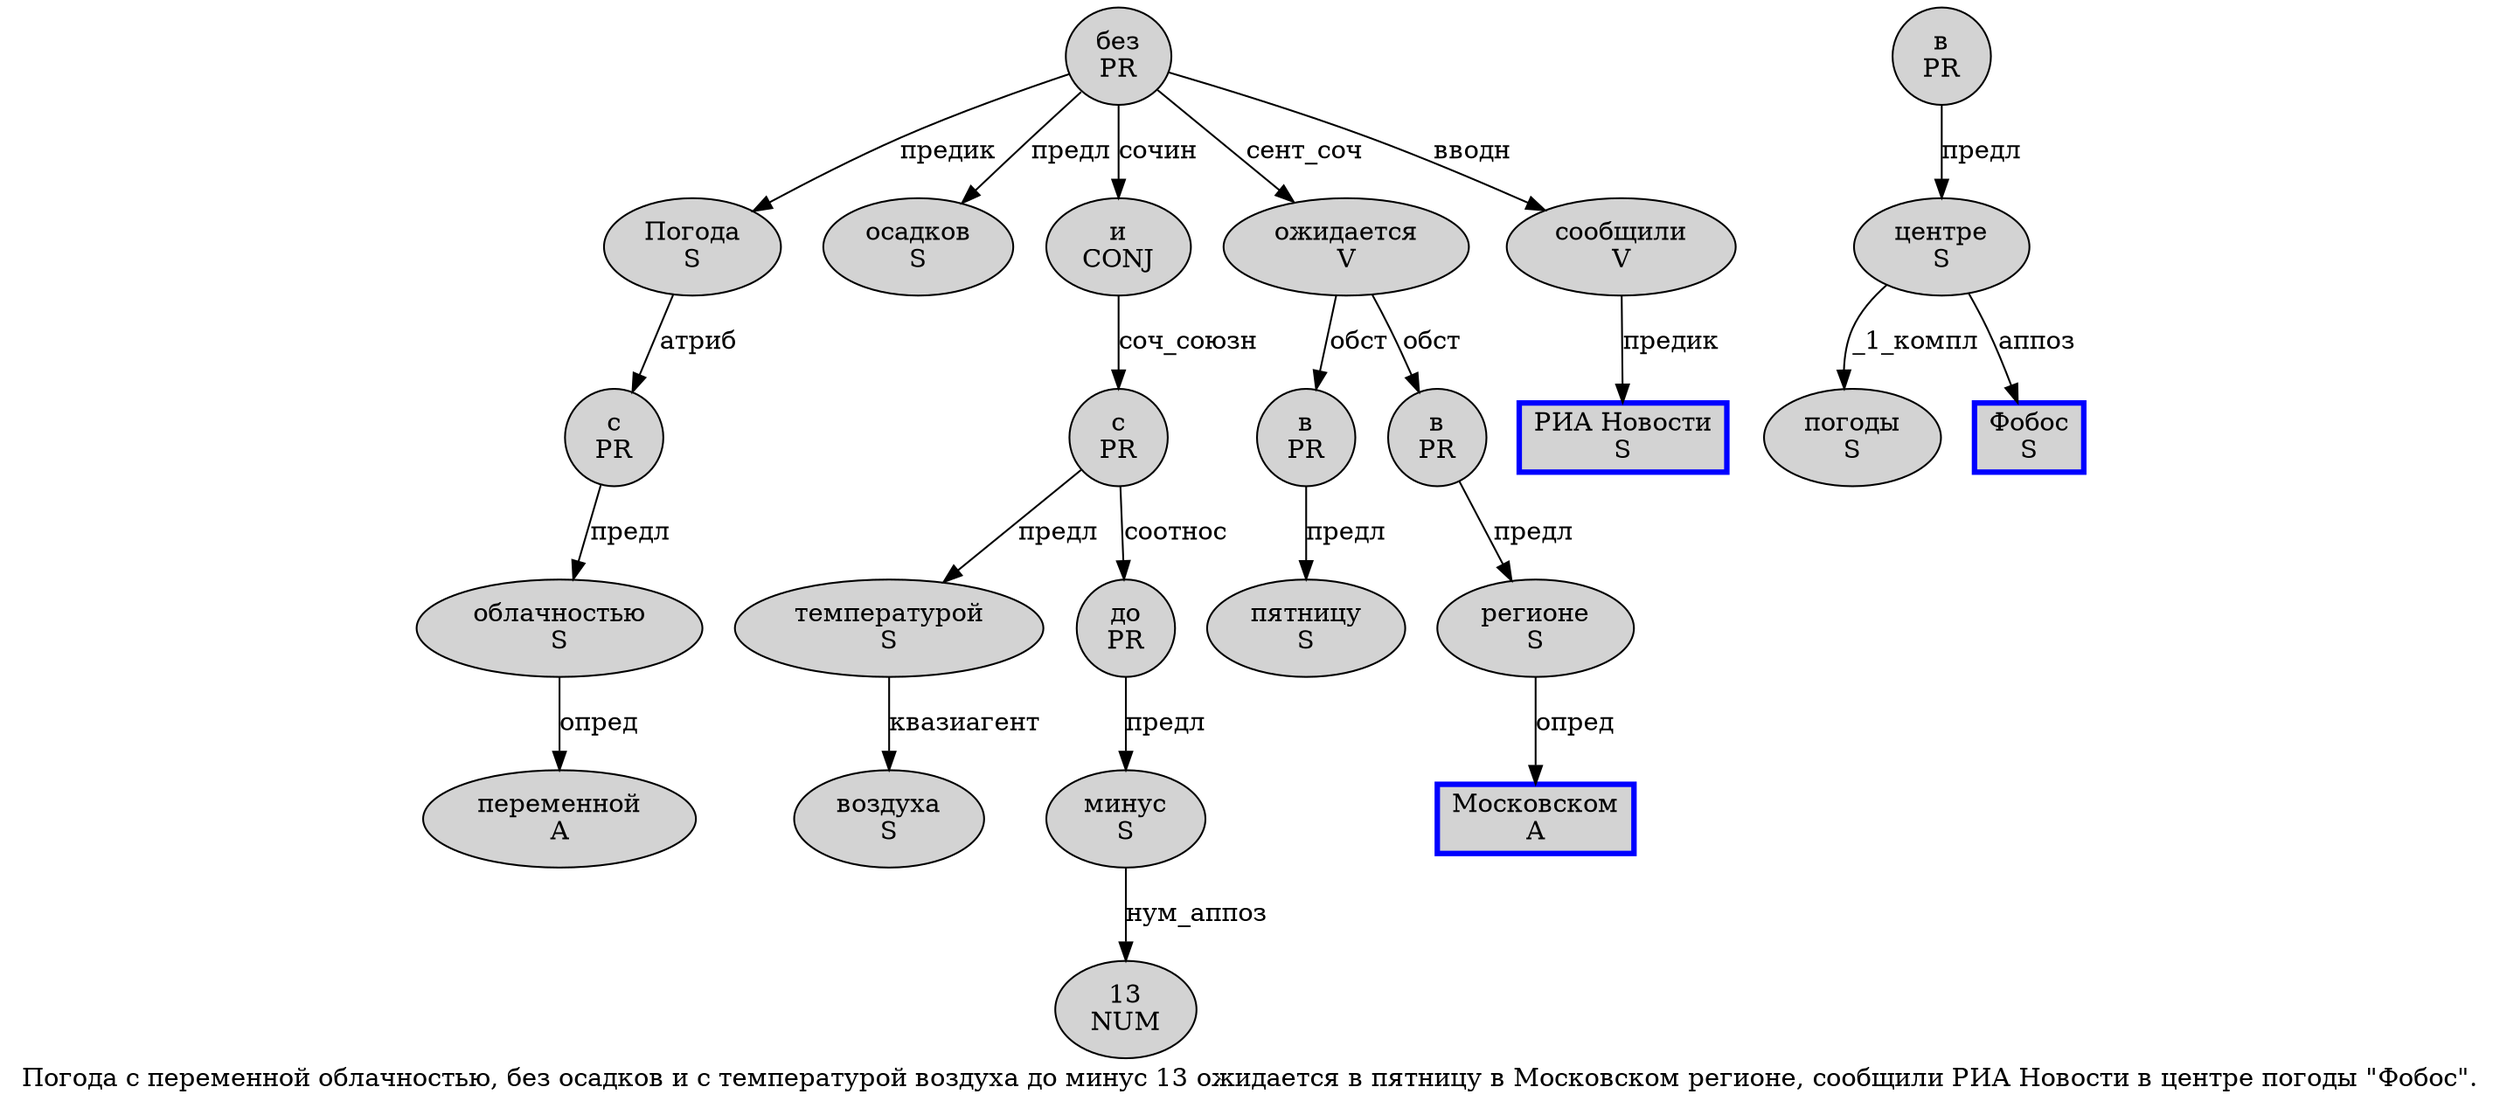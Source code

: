 digraph SENTENCE_582 {
	graph [label="Погода с переменной облачностью, без осадков и с температурой воздуха до минус 13 ожидается в пятницу в Московском регионе, сообщили РИА Новости в центре погоды \"Фобос\"."]
	node [style=filled]
		0 [label="Погода
S" color="" fillcolor=lightgray penwidth=1 shape=ellipse]
		1 [label="с
PR" color="" fillcolor=lightgray penwidth=1 shape=ellipse]
		2 [label="переменной
A" color="" fillcolor=lightgray penwidth=1 shape=ellipse]
		3 [label="облачностью
S" color="" fillcolor=lightgray penwidth=1 shape=ellipse]
		5 [label="без
PR" color="" fillcolor=lightgray penwidth=1 shape=ellipse]
		6 [label="осадков
S" color="" fillcolor=lightgray penwidth=1 shape=ellipse]
		7 [label="и
CONJ" color="" fillcolor=lightgray penwidth=1 shape=ellipse]
		8 [label="с
PR" color="" fillcolor=lightgray penwidth=1 shape=ellipse]
		9 [label="температурой
S" color="" fillcolor=lightgray penwidth=1 shape=ellipse]
		10 [label="воздуха
S" color="" fillcolor=lightgray penwidth=1 shape=ellipse]
		11 [label="до
PR" color="" fillcolor=lightgray penwidth=1 shape=ellipse]
		12 [label="минус
S" color="" fillcolor=lightgray penwidth=1 shape=ellipse]
		13 [label="13
NUM" color="" fillcolor=lightgray penwidth=1 shape=ellipse]
		14 [label="ожидается
V" color="" fillcolor=lightgray penwidth=1 shape=ellipse]
		15 [label="в
PR" color="" fillcolor=lightgray penwidth=1 shape=ellipse]
		16 [label="пятницу
S" color="" fillcolor=lightgray penwidth=1 shape=ellipse]
		17 [label="в
PR" color="" fillcolor=lightgray penwidth=1 shape=ellipse]
		18 [label="Московском
A" color=blue fillcolor=lightgray penwidth=3 shape=box]
		19 [label="регионе
S" color="" fillcolor=lightgray penwidth=1 shape=ellipse]
		21 [label="сообщили
V" color="" fillcolor=lightgray penwidth=1 shape=ellipse]
		22 [label="РИА Новости
S" color=blue fillcolor=lightgray penwidth=3 shape=box]
		23 [label="в
PR" color="" fillcolor=lightgray penwidth=1 shape=ellipse]
		24 [label="центре
S" color="" fillcolor=lightgray penwidth=1 shape=ellipse]
		25 [label="погоды
S" color="" fillcolor=lightgray penwidth=1 shape=ellipse]
		27 [label="Фобос
S" color=blue fillcolor=lightgray penwidth=3 shape=box]
			7 -> 8 [label="соч_союзн"]
			5 -> 0 [label="предик"]
			5 -> 6 [label="предл"]
			5 -> 7 [label="сочин"]
			5 -> 14 [label="сент_соч"]
			5 -> 21 [label="вводн"]
			15 -> 16 [label="предл"]
			19 -> 18 [label="опред"]
			21 -> 22 [label="предик"]
			24 -> 25 [label="_1_компл"]
			24 -> 27 [label="аппоз"]
			12 -> 13 [label="нум_аппоз"]
			0 -> 1 [label="атриб"]
			9 -> 10 [label="квазиагент"]
			14 -> 15 [label="обст"]
			14 -> 17 [label="обст"]
			3 -> 2 [label="опред"]
			11 -> 12 [label="предл"]
			1 -> 3 [label="предл"]
			23 -> 24 [label="предл"]
			8 -> 9 [label="предл"]
			8 -> 11 [label="соотнос"]
			17 -> 19 [label="предл"]
}